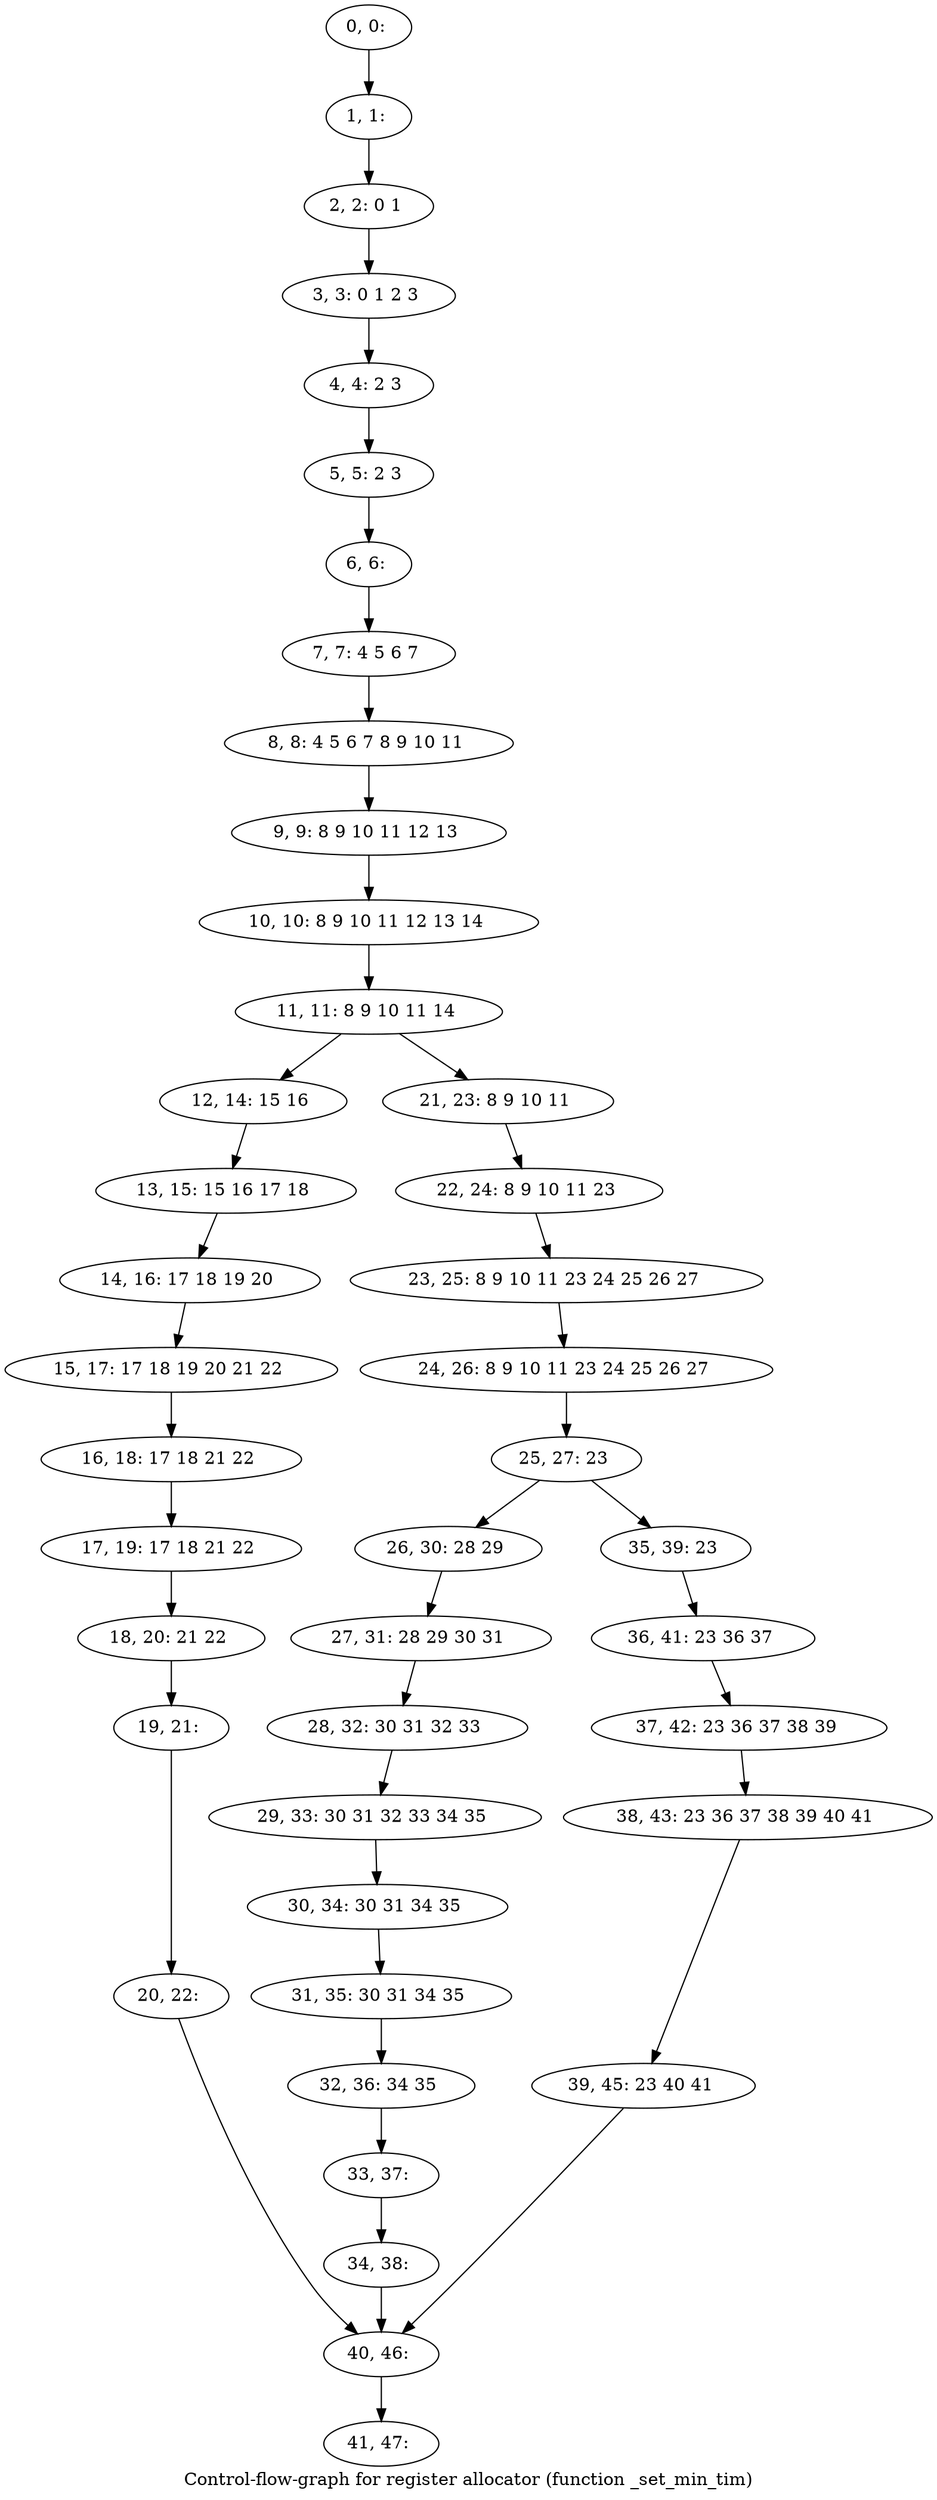 digraph G {
graph [label="Control-flow-graph for register allocator (function _set_min_tim)"]
0[label="0, 0: "];
1[label="1, 1: "];
2[label="2, 2: 0 1 "];
3[label="3, 3: 0 1 2 3 "];
4[label="4, 4: 2 3 "];
5[label="5, 5: 2 3 "];
6[label="6, 6: "];
7[label="7, 7: 4 5 6 7 "];
8[label="8, 8: 4 5 6 7 8 9 10 11 "];
9[label="9, 9: 8 9 10 11 12 13 "];
10[label="10, 10: 8 9 10 11 12 13 14 "];
11[label="11, 11: 8 9 10 11 14 "];
12[label="12, 14: 15 16 "];
13[label="13, 15: 15 16 17 18 "];
14[label="14, 16: 17 18 19 20 "];
15[label="15, 17: 17 18 19 20 21 22 "];
16[label="16, 18: 17 18 21 22 "];
17[label="17, 19: 17 18 21 22 "];
18[label="18, 20: 21 22 "];
19[label="19, 21: "];
20[label="20, 22: "];
21[label="21, 23: 8 9 10 11 "];
22[label="22, 24: 8 9 10 11 23 "];
23[label="23, 25: 8 9 10 11 23 24 25 26 27 "];
24[label="24, 26: 8 9 10 11 23 24 25 26 27 "];
25[label="25, 27: 23 "];
26[label="26, 30: 28 29 "];
27[label="27, 31: 28 29 30 31 "];
28[label="28, 32: 30 31 32 33 "];
29[label="29, 33: 30 31 32 33 34 35 "];
30[label="30, 34: 30 31 34 35 "];
31[label="31, 35: 30 31 34 35 "];
32[label="32, 36: 34 35 "];
33[label="33, 37: "];
34[label="34, 38: "];
35[label="35, 39: 23 "];
36[label="36, 41: 23 36 37 "];
37[label="37, 42: 23 36 37 38 39 "];
38[label="38, 43: 23 36 37 38 39 40 41 "];
39[label="39, 45: 23 40 41 "];
40[label="40, 46: "];
41[label="41, 47: "];
0->1 ;
1->2 ;
2->3 ;
3->4 ;
4->5 ;
5->6 ;
6->7 ;
7->8 ;
8->9 ;
9->10 ;
10->11 ;
11->12 ;
11->21 ;
12->13 ;
13->14 ;
14->15 ;
15->16 ;
16->17 ;
17->18 ;
18->19 ;
19->20 ;
20->40 ;
21->22 ;
22->23 ;
23->24 ;
24->25 ;
25->26 ;
25->35 ;
26->27 ;
27->28 ;
28->29 ;
29->30 ;
30->31 ;
31->32 ;
32->33 ;
33->34 ;
34->40 ;
35->36 ;
36->37 ;
37->38 ;
38->39 ;
39->40 ;
40->41 ;
}
